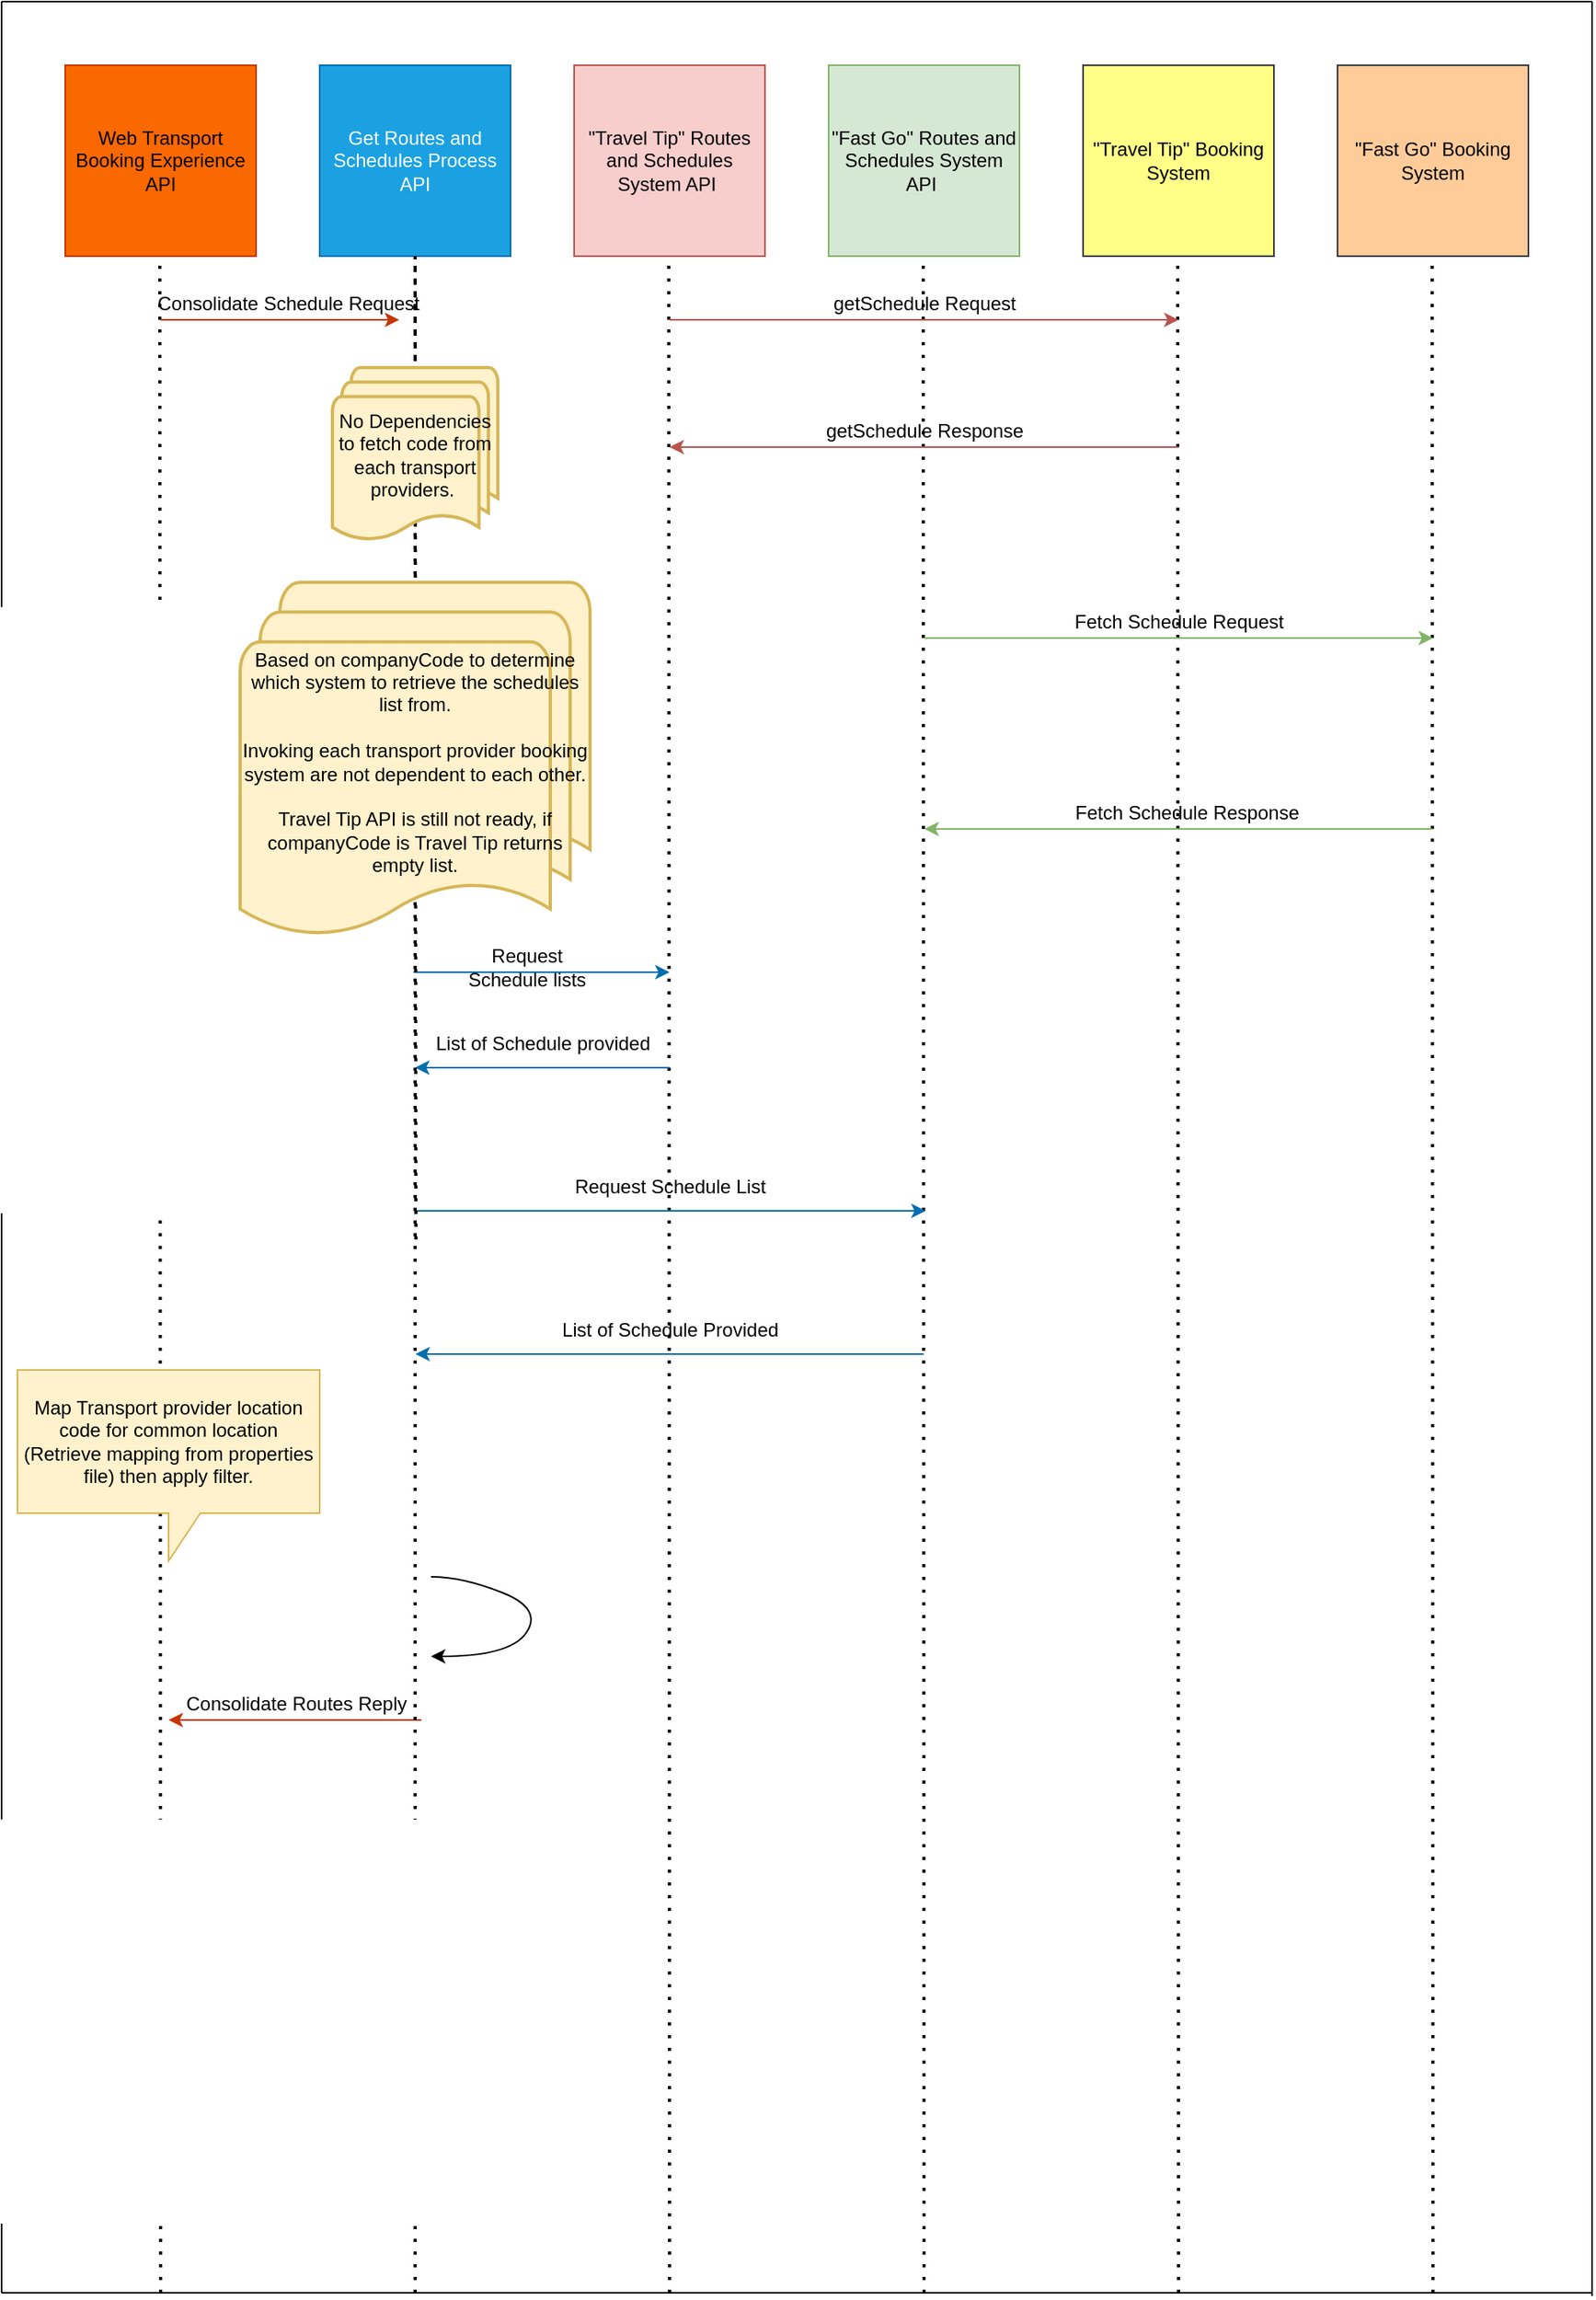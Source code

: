 <mxfile version="20.3.0" type="github">
  <diagram id="bcMcZX83-e7nP741SMPi" name="Page-1">
    <mxGraphModel dx="1180" dy="2403" grid="1" gridSize="10" guides="1" tooltips="1" connect="1" arrows="1" fold="1" page="1" pageScale="1" pageWidth="827" pageHeight="1169" math="0" shadow="0">
      <root>
        <mxCell id="0" />
        <mxCell id="1" parent="0" />
        <mxCell id="HI5hFGE2aybFtyvMWJXW-1" value="" style="endArrow=none;html=1;rounded=0;" edge="1" parent="1">
          <mxGeometry width="50" height="50" relative="1" as="geometry">
            <mxPoint x="80" y="1480" as="sourcePoint" />
            <mxPoint x="80" y="40" as="targetPoint" />
          </mxGeometry>
        </mxCell>
        <mxCell id="HI5hFGE2aybFtyvMWJXW-2" value="" style="endArrow=none;html=1;rounded=0;" edge="1" parent="1">
          <mxGeometry width="50" height="50" relative="1" as="geometry">
            <mxPoint x="80" y="1480.003" as="sourcePoint" />
            <mxPoint x="1080" y="1480" as="targetPoint" />
          </mxGeometry>
        </mxCell>
        <mxCell id="HI5hFGE2aybFtyvMWJXW-3" value="" style="endArrow=none;html=1;rounded=0;" edge="1" parent="1">
          <mxGeometry width="50" height="50" relative="1" as="geometry">
            <mxPoint x="1080" y="1482" as="sourcePoint" />
            <mxPoint x="1080" y="40" as="targetPoint" />
          </mxGeometry>
        </mxCell>
        <mxCell id="HI5hFGE2aybFtyvMWJXW-4" value="" style="endArrow=none;html=1;rounded=0;" edge="1" parent="1">
          <mxGeometry width="50" height="50" relative="1" as="geometry">
            <mxPoint x="80" y="40.003" as="sourcePoint" />
            <mxPoint x="1080" y="40" as="targetPoint" />
          </mxGeometry>
        </mxCell>
        <mxCell id="HI5hFGE2aybFtyvMWJXW-5" value="Web Transport Booking Experience API" style="whiteSpace=wrap;html=1;aspect=fixed;fillColor=#fa6800;fontColor=#000000;strokeColor=#C73500;" vertex="1" parent="1">
          <mxGeometry x="120" y="80" width="120" height="120" as="geometry" />
        </mxCell>
        <mxCell id="HI5hFGE2aybFtyvMWJXW-6" value="Get Routes and Schedules Process API" style="whiteSpace=wrap;html=1;aspect=fixed;fillColor=#1ba1e2;fontColor=#ffffff;strokeColor=#006EAF;" vertex="1" parent="1">
          <mxGeometry x="280" y="80" width="120" height="120" as="geometry" />
        </mxCell>
        <mxCell id="HI5hFGE2aybFtyvMWJXW-7" value="&quot;Travel Tip&quot; Booking System" style="whiteSpace=wrap;html=1;aspect=fixed;fillColor=#ffff88;strokeColor=#36393d;" vertex="1" parent="1">
          <mxGeometry x="760" y="80" width="120" height="120" as="geometry" />
        </mxCell>
        <mxCell id="HI5hFGE2aybFtyvMWJXW-8" value="&lt;span&gt;&quot;Fast Go&quot; Booking System&lt;/span&gt;" style="whiteSpace=wrap;html=1;aspect=fixed;fillColor=#ffcc99;strokeColor=#36393d;" vertex="1" parent="1">
          <mxGeometry x="920" y="80" width="120" height="120" as="geometry" />
        </mxCell>
        <mxCell id="HI5hFGE2aybFtyvMWJXW-9" value="&lt;span&gt;&quot;Fast Go&quot; Routes and Schedules System API&amp;nbsp;&lt;/span&gt;" style="whiteSpace=wrap;html=1;aspect=fixed;fillColor=#d5e8d4;strokeColor=#82b366;" vertex="1" parent="1">
          <mxGeometry x="600" y="80" width="120" height="120" as="geometry" />
        </mxCell>
        <mxCell id="HI5hFGE2aybFtyvMWJXW-10" value="&quot;Travel Tip&quot; Routes and Schedules System API&amp;nbsp;" style="whiteSpace=wrap;html=1;aspect=fixed;fillColor=#f8cecc;strokeColor=#b85450;" vertex="1" parent="1">
          <mxGeometry x="440" y="80" width="120" height="120" as="geometry" />
        </mxCell>
        <mxCell id="HI5hFGE2aybFtyvMWJXW-11" value="" style="endArrow=none;dashed=1;html=1;dashPattern=1 3;strokeWidth=2;rounded=0;" edge="1" parent="1">
          <mxGeometry width="50" height="50" relative="1" as="geometry">
            <mxPoint x="180" y="1480" as="sourcePoint" />
            <mxPoint x="179.5" y="200" as="targetPoint" />
            <Array as="points">
              <mxPoint x="179.5" y="240" />
            </Array>
          </mxGeometry>
        </mxCell>
        <mxCell id="HI5hFGE2aybFtyvMWJXW-13" value="" style="endArrow=none;dashed=1;html=1;dashPattern=1 3;strokeWidth=2;rounded=0;startArrow=none;" edge="1" parent="1">
          <mxGeometry width="50" height="50" relative="1" as="geometry">
            <mxPoint x="500" y="1480" as="sourcePoint" />
            <mxPoint x="499.5" y="200" as="targetPoint" />
            <Array as="points" />
          </mxGeometry>
        </mxCell>
        <mxCell id="HI5hFGE2aybFtyvMWJXW-14" value="" style="endArrow=none;dashed=1;html=1;dashPattern=1 3;strokeWidth=2;rounded=0;" edge="1" parent="1">
          <mxGeometry width="50" height="50" relative="1" as="geometry">
            <mxPoint x="660" y="1480" as="sourcePoint" />
            <mxPoint x="659.5" y="200" as="targetPoint" />
            <Array as="points">
              <mxPoint x="659.5" y="240" />
            </Array>
          </mxGeometry>
        </mxCell>
        <mxCell id="HI5hFGE2aybFtyvMWJXW-15" value="" style="endArrow=none;dashed=1;html=1;dashPattern=1 3;strokeWidth=2;rounded=0;" edge="1" parent="1">
          <mxGeometry width="50" height="50" relative="1" as="geometry">
            <mxPoint x="820" y="1480" as="sourcePoint" />
            <mxPoint x="819.5" y="200" as="targetPoint" />
            <Array as="points">
              <mxPoint x="819.5" y="240" />
            </Array>
          </mxGeometry>
        </mxCell>
        <mxCell id="HI5hFGE2aybFtyvMWJXW-16" value="" style="endArrow=none;dashed=1;html=1;dashPattern=1 3;strokeWidth=2;rounded=0;" edge="1" parent="1">
          <mxGeometry width="50" height="50" relative="1" as="geometry">
            <mxPoint x="980" y="1480" as="sourcePoint" />
            <mxPoint x="979.5" y="200" as="targetPoint" />
            <Array as="points">
              <mxPoint x="979.5" y="240" />
            </Array>
          </mxGeometry>
        </mxCell>
        <mxCell id="HI5hFGE2aybFtyvMWJXW-17" value="" style="endArrow=classic;html=1;rounded=0;fillColor=#fa6800;strokeColor=#C73500;" edge="1" parent="1">
          <mxGeometry relative="1" as="geometry">
            <mxPoint x="180" y="240" as="sourcePoint" />
            <mxPoint x="330" y="240" as="targetPoint" />
          </mxGeometry>
        </mxCell>
        <mxCell id="HI5hFGE2aybFtyvMWJXW-18" value="" style="endArrow=classic;html=1;rounded=0;fillColor=#f8cecc;strokeColor=#b85450;" edge="1" parent="1">
          <mxGeometry relative="1" as="geometry">
            <mxPoint x="820" y="320" as="sourcePoint" />
            <mxPoint x="500" y="320" as="targetPoint" />
          </mxGeometry>
        </mxCell>
        <mxCell id="HI5hFGE2aybFtyvMWJXW-19" value="" style="endArrow=classic;html=1;rounded=0;fillColor=#f8cecc;strokeColor=#b85450;" edge="1" parent="1">
          <mxGeometry relative="1" as="geometry">
            <mxPoint x="500" y="240" as="sourcePoint" />
            <mxPoint x="820" y="240" as="targetPoint" />
          </mxGeometry>
        </mxCell>
        <mxCell id="HI5hFGE2aybFtyvMWJXW-20" value="" style="endArrow=classic;html=1;rounded=0;fillColor=#1ba1e2;strokeColor=#006EAF;" edge="1" parent="1">
          <mxGeometry relative="1" as="geometry">
            <mxPoint x="340" y="800" as="sourcePoint" />
            <mxPoint x="661" y="800" as="targetPoint" />
            <Array as="points" />
          </mxGeometry>
        </mxCell>
        <mxCell id="HI5hFGE2aybFtyvMWJXW-21" value="" style="endArrow=classic;html=1;rounded=0;fillColor=#1ba1e2;strokeColor=#006EAF;" edge="1" parent="1">
          <mxGeometry relative="1" as="geometry">
            <mxPoint x="500" y="710" as="sourcePoint" />
            <mxPoint x="340" y="710" as="targetPoint" />
            <Array as="points">
              <mxPoint x="410" y="710" />
            </Array>
          </mxGeometry>
        </mxCell>
        <mxCell id="HI5hFGE2aybFtyvMWJXW-22" value="" style="endArrow=classic;html=1;rounded=0;fillColor=#fa6800;strokeColor=#C73500;" edge="1" parent="1">
          <mxGeometry relative="1" as="geometry">
            <mxPoint x="344" y="1120" as="sourcePoint" />
            <mxPoint x="185" y="1120" as="targetPoint" />
          </mxGeometry>
        </mxCell>
        <mxCell id="HI5hFGE2aybFtyvMWJXW-23" value="" style="endArrow=classic;html=1;rounded=0;fillColor=#1ba1e2;strokeColor=#006EAF;" edge="1" parent="1">
          <mxGeometry relative="1" as="geometry">
            <mxPoint x="339" y="650" as="sourcePoint" />
            <mxPoint x="500" y="650" as="targetPoint" />
          </mxGeometry>
        </mxCell>
        <mxCell id="HI5hFGE2aybFtyvMWJXW-24" value="" style="endArrow=classic;html=1;rounded=0;fillColor=#1ba1e2;strokeColor=#006EAF;" edge="1" parent="1">
          <mxGeometry relative="1" as="geometry">
            <mxPoint x="659.75" y="890" as="sourcePoint" />
            <mxPoint x="340.25" y="890" as="targetPoint" />
          </mxGeometry>
        </mxCell>
        <mxCell id="HI5hFGE2aybFtyvMWJXW-25" value="" style="endArrow=classic;html=1;rounded=0;fillColor=#d5e8d4;strokeColor=#82b366;" edge="1" parent="1">
          <mxGeometry relative="1" as="geometry">
            <mxPoint x="660" y="440" as="sourcePoint" />
            <mxPoint x="980" y="440" as="targetPoint" />
          </mxGeometry>
        </mxCell>
        <mxCell id="HI5hFGE2aybFtyvMWJXW-26" value="" style="endArrow=classic;html=1;rounded=0;fillColor=#d5e8d4;strokeColor=#82b366;" edge="1" parent="1">
          <mxGeometry relative="1" as="geometry">
            <mxPoint x="979.75" y="560" as="sourcePoint" />
            <mxPoint x="660.25" y="560" as="targetPoint" />
          </mxGeometry>
        </mxCell>
        <mxCell id="HI5hFGE2aybFtyvMWJXW-27" value="&lt;div style=&quot;line-height: 1.17&quot;&gt;Consolidate Schedule Request&lt;/div&gt;" style="text;html=1;align=center;verticalAlign=middle;resizable=0;points=[];autosize=1;strokeColor=none;fillColor=none;" vertex="1" parent="1">
          <mxGeometry x="165" y="215" width="190" height="30" as="geometry" />
        </mxCell>
        <mxCell id="HI5hFGE2aybFtyvMWJXW-30" value="Request" style="text;html=1;align=center;verticalAlign=middle;resizable=0;points=[];autosize=1;strokeColor=none;fillColor=none;" vertex="1" parent="1">
          <mxGeometry x="380" y="630" width="60" height="20" as="geometry" />
        </mxCell>
        <mxCell id="HI5hFGE2aybFtyvMWJXW-31" value="Schedule lists" style="text;html=1;align=center;verticalAlign=middle;resizable=0;points=[];autosize=1;strokeColor=none;fillColor=none;" vertex="1" parent="1">
          <mxGeometry x="360" y="640" width="100" height="30" as="geometry" />
        </mxCell>
        <mxCell id="HI5hFGE2aybFtyvMWJXW-32" value="List of Schedule provided" style="text;html=1;align=center;verticalAlign=middle;resizable=0;points=[];autosize=1;strokeColor=none;fillColor=none;" vertex="1" parent="1">
          <mxGeometry x="340" y="680" width="160" height="30" as="geometry" />
        </mxCell>
        <mxCell id="HI5hFGE2aybFtyvMWJXW-33" value="Request Schedule List" style="text;html=1;align=center;verticalAlign=middle;resizable=0;points=[];autosize=1;strokeColor=none;fillColor=none;" vertex="1" parent="1">
          <mxGeometry x="430" y="770" width="140" height="30" as="geometry" />
        </mxCell>
        <mxCell id="HI5hFGE2aybFtyvMWJXW-35" value="getSchedule Request" style="text;html=1;align=center;verticalAlign=middle;resizable=0;points=[];autosize=1;strokeColor=none;fillColor=none;" vertex="1" parent="1">
          <mxGeometry x="590" y="215" width="140" height="30" as="geometry" />
        </mxCell>
        <mxCell id="HI5hFGE2aybFtyvMWJXW-36" value="getSchedule Response" style="text;html=1;align=center;verticalAlign=middle;resizable=0;points=[];autosize=1;strokeColor=none;fillColor=none;" vertex="1" parent="1">
          <mxGeometry x="585" y="295" width="150" height="30" as="geometry" />
        </mxCell>
        <mxCell id="HI5hFGE2aybFtyvMWJXW-37" value="Fetch Schedule Request" style="text;html=1;align=center;verticalAlign=middle;resizable=0;points=[];autosize=1;strokeColor=none;fillColor=none;" vertex="1" parent="1">
          <mxGeometry x="745" y="415" width="150" height="30" as="geometry" />
        </mxCell>
        <mxCell id="HI5hFGE2aybFtyvMWJXW-38" value="Fetch Schedule Response" style="text;html=1;align=center;verticalAlign=middle;resizable=0;points=[];autosize=1;strokeColor=none;fillColor=none;" vertex="1" parent="1">
          <mxGeometry x="745" y="535" width="160" height="30" as="geometry" />
        </mxCell>
        <mxCell id="HI5hFGE2aybFtyvMWJXW-39" value="" style="curved=1;endArrow=classic;html=1;rounded=0;" edge="1" parent="1">
          <mxGeometry width="50" height="50" relative="1" as="geometry">
            <mxPoint x="350" y="1030" as="sourcePoint" />
            <mxPoint x="350" y="1080" as="targetPoint" />
            <Array as="points">
              <mxPoint x="370" y="1030" />
              <mxPoint x="420" y="1050" />
              <mxPoint x="400" y="1080" />
            </Array>
          </mxGeometry>
        </mxCell>
        <mxCell id="HI5hFGE2aybFtyvMWJXW-40" value="Map Transport provider location code for common location (Retrieve mapping from properties file) then apply filter." style="shape=callout;whiteSpace=wrap;html=1;perimeter=calloutPerimeter;align=center;fillColor=#fff2cc;strokeColor=#d6b656;" vertex="1" parent="1">
          <mxGeometry x="90" y="900" width="190" height="120" as="geometry" />
        </mxCell>
        <mxCell id="HI5hFGE2aybFtyvMWJXW-41" value="Consolidate Routes Reply" style="text;html=1;align=center;verticalAlign=middle;resizable=0;points=[];autosize=1;strokeColor=none;fillColor=none;" vertex="1" parent="1">
          <mxGeometry x="190" y="1100" width="150" height="20" as="geometry" />
        </mxCell>
        <mxCell id="HI5hFGE2aybFtyvMWJXW-34" value="List of Schedule Provided" style="text;html=1;align=center;verticalAlign=middle;resizable=0;points=[];autosize=1;strokeColor=none;fillColor=none;" vertex="1" parent="1">
          <mxGeometry x="420" y="860" width="160" height="30" as="geometry" />
        </mxCell>
        <mxCell id="HI5hFGE2aybFtyvMWJXW-48" value="" style="endArrow=none;dashed=1;html=1;dashPattern=1 3;strokeWidth=2;rounded=0;" edge="1" parent="1">
          <mxGeometry width="50" height="50" relative="1" as="geometry">
            <mxPoint x="340" y="1480" as="sourcePoint" />
            <mxPoint x="340.488" y="820" as="targetPoint" />
            <Array as="points">
              <mxPoint x="340" y="200" />
            </Array>
          </mxGeometry>
        </mxCell>
        <mxCell id="HI5hFGE2aybFtyvMWJXW-42" value="Based on companyCode to determine which system to retrieve the schedules list from.&lt;br&gt;&lt;br&gt;Invoking each transport provider booking system are not dependent to each other.&lt;br&gt;&lt;br&gt;Travel Tip API is still not ready, if companyCode is Travel Tip returns empty list." style="strokeWidth=2;html=1;shape=mxgraph.flowchart.multi-document;whiteSpace=wrap;fillColor=#fff2cc;strokeColor=#d6b656;" vertex="1" parent="1">
          <mxGeometry x="230" y="405" width="220" height="225" as="geometry" />
        </mxCell>
        <mxCell id="HI5hFGE2aybFtyvMWJXW-29" value="No Dependencies to fetch code from each transport providers.&amp;nbsp;" style="strokeWidth=2;html=1;shape=mxgraph.flowchart.multi-document;whiteSpace=wrap;align=center;fillColor=#fff2cc;strokeColor=#d6b656;" vertex="1" parent="1">
          <mxGeometry x="288" y="270" width="104" height="110" as="geometry" />
        </mxCell>
      </root>
    </mxGraphModel>
  </diagram>
</mxfile>
